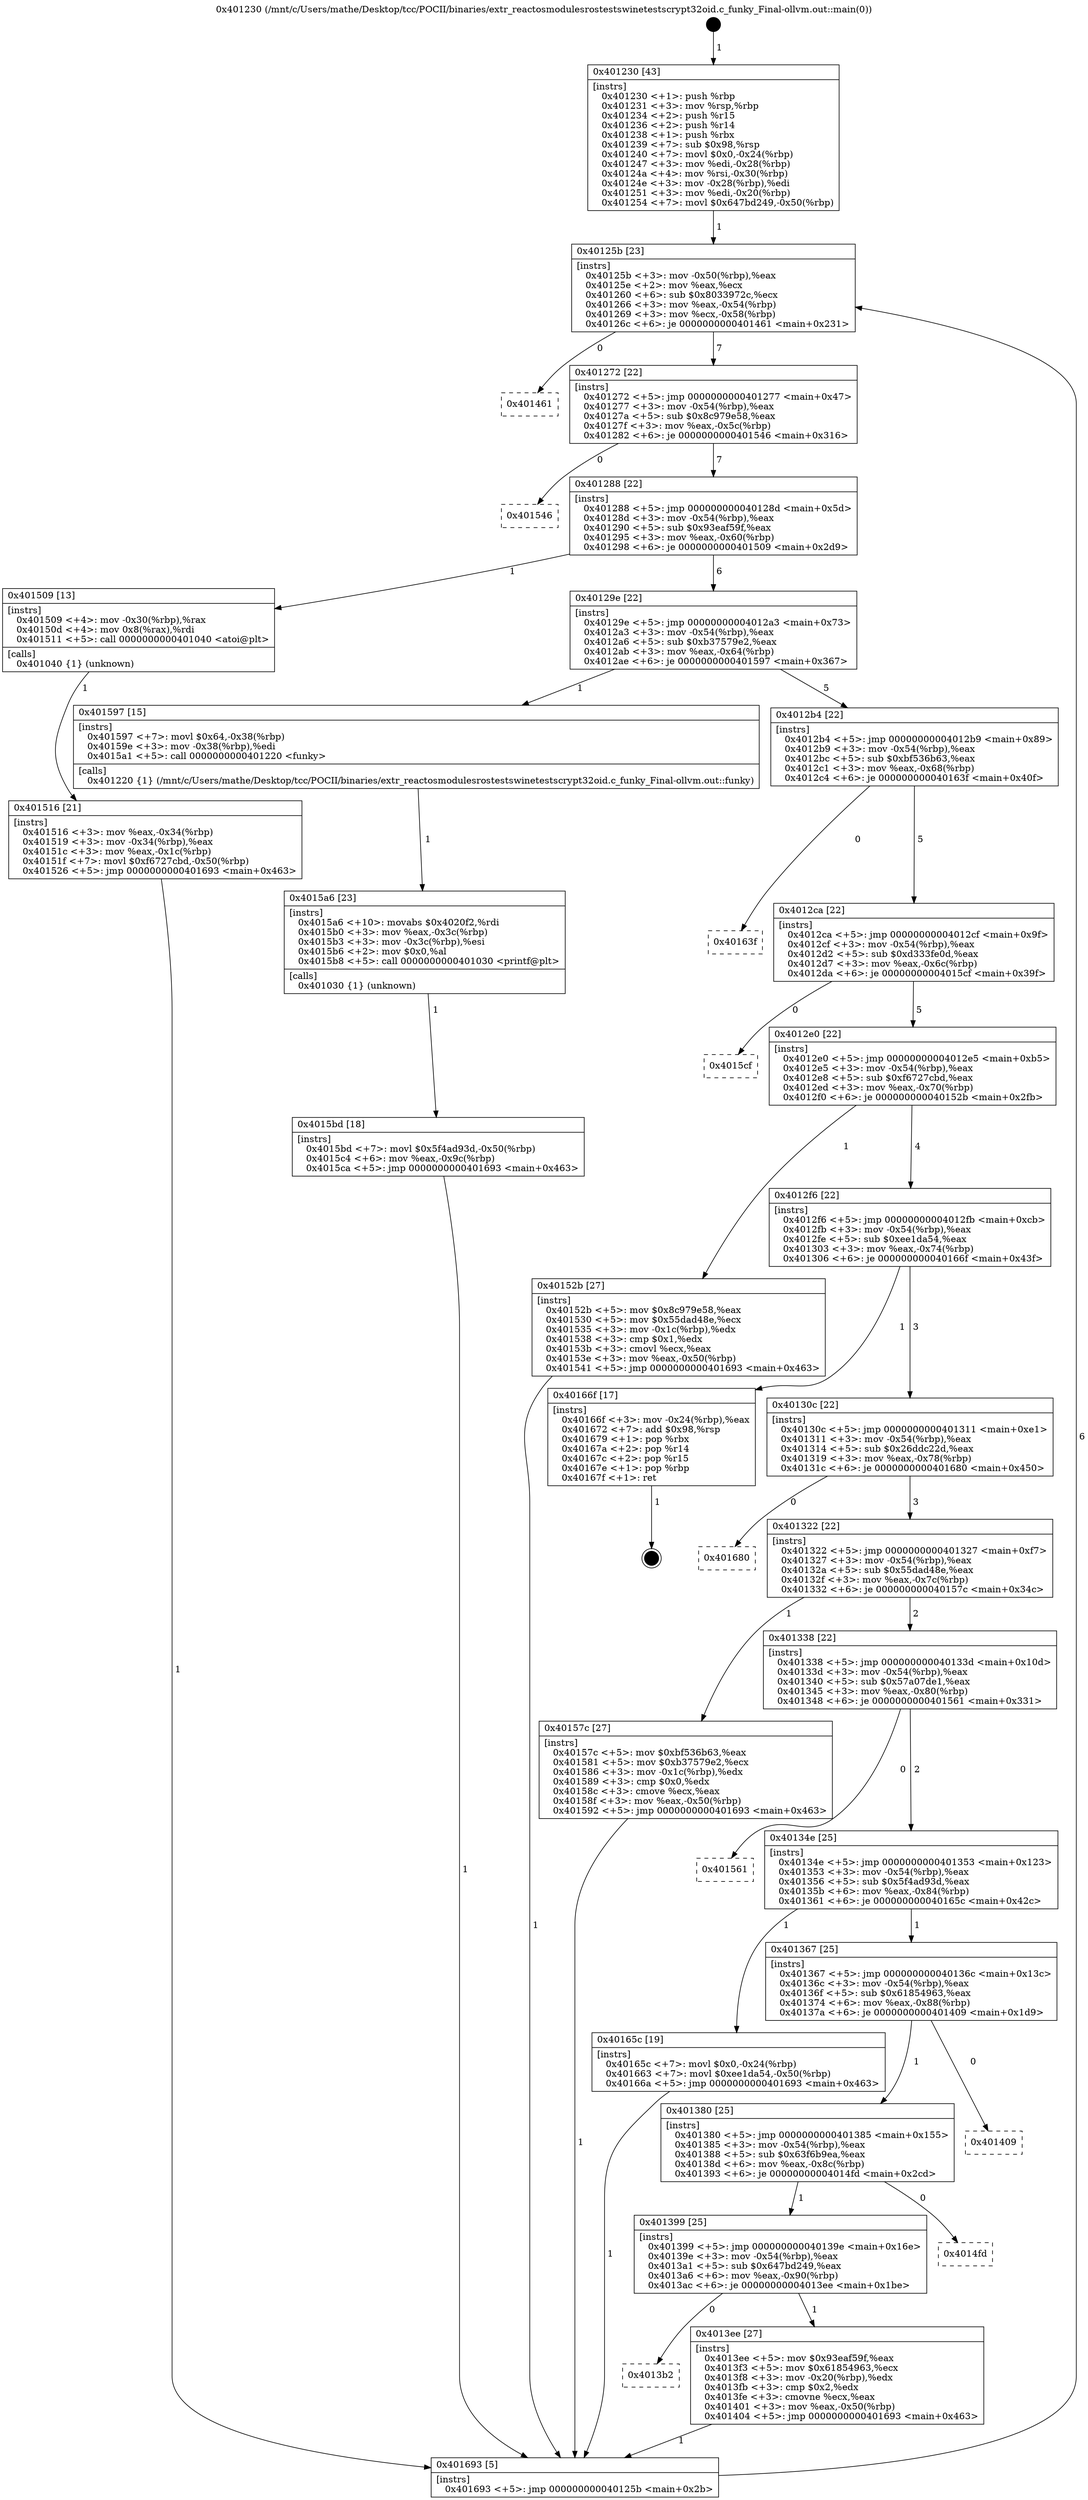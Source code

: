 digraph "0x401230" {
  label = "0x401230 (/mnt/c/Users/mathe/Desktop/tcc/POCII/binaries/extr_reactosmodulesrostestswinetestscrypt32oid.c_funky_Final-ollvm.out::main(0))"
  labelloc = "t"
  node[shape=record]

  Entry [label="",width=0.3,height=0.3,shape=circle,fillcolor=black,style=filled]
  "0x40125b" [label="{
     0x40125b [23]\l
     | [instrs]\l
     &nbsp;&nbsp;0x40125b \<+3\>: mov -0x50(%rbp),%eax\l
     &nbsp;&nbsp;0x40125e \<+2\>: mov %eax,%ecx\l
     &nbsp;&nbsp;0x401260 \<+6\>: sub $0x8033972c,%ecx\l
     &nbsp;&nbsp;0x401266 \<+3\>: mov %eax,-0x54(%rbp)\l
     &nbsp;&nbsp;0x401269 \<+3\>: mov %ecx,-0x58(%rbp)\l
     &nbsp;&nbsp;0x40126c \<+6\>: je 0000000000401461 \<main+0x231\>\l
  }"]
  "0x401461" [label="{
     0x401461\l
  }", style=dashed]
  "0x401272" [label="{
     0x401272 [22]\l
     | [instrs]\l
     &nbsp;&nbsp;0x401272 \<+5\>: jmp 0000000000401277 \<main+0x47\>\l
     &nbsp;&nbsp;0x401277 \<+3\>: mov -0x54(%rbp),%eax\l
     &nbsp;&nbsp;0x40127a \<+5\>: sub $0x8c979e58,%eax\l
     &nbsp;&nbsp;0x40127f \<+3\>: mov %eax,-0x5c(%rbp)\l
     &nbsp;&nbsp;0x401282 \<+6\>: je 0000000000401546 \<main+0x316\>\l
  }"]
  Exit [label="",width=0.3,height=0.3,shape=circle,fillcolor=black,style=filled,peripheries=2]
  "0x401546" [label="{
     0x401546\l
  }", style=dashed]
  "0x401288" [label="{
     0x401288 [22]\l
     | [instrs]\l
     &nbsp;&nbsp;0x401288 \<+5\>: jmp 000000000040128d \<main+0x5d\>\l
     &nbsp;&nbsp;0x40128d \<+3\>: mov -0x54(%rbp),%eax\l
     &nbsp;&nbsp;0x401290 \<+5\>: sub $0x93eaf59f,%eax\l
     &nbsp;&nbsp;0x401295 \<+3\>: mov %eax,-0x60(%rbp)\l
     &nbsp;&nbsp;0x401298 \<+6\>: je 0000000000401509 \<main+0x2d9\>\l
  }"]
  "0x4015bd" [label="{
     0x4015bd [18]\l
     | [instrs]\l
     &nbsp;&nbsp;0x4015bd \<+7\>: movl $0x5f4ad93d,-0x50(%rbp)\l
     &nbsp;&nbsp;0x4015c4 \<+6\>: mov %eax,-0x9c(%rbp)\l
     &nbsp;&nbsp;0x4015ca \<+5\>: jmp 0000000000401693 \<main+0x463\>\l
  }"]
  "0x401509" [label="{
     0x401509 [13]\l
     | [instrs]\l
     &nbsp;&nbsp;0x401509 \<+4\>: mov -0x30(%rbp),%rax\l
     &nbsp;&nbsp;0x40150d \<+4\>: mov 0x8(%rax),%rdi\l
     &nbsp;&nbsp;0x401511 \<+5\>: call 0000000000401040 \<atoi@plt\>\l
     | [calls]\l
     &nbsp;&nbsp;0x401040 \{1\} (unknown)\l
  }"]
  "0x40129e" [label="{
     0x40129e [22]\l
     | [instrs]\l
     &nbsp;&nbsp;0x40129e \<+5\>: jmp 00000000004012a3 \<main+0x73\>\l
     &nbsp;&nbsp;0x4012a3 \<+3\>: mov -0x54(%rbp),%eax\l
     &nbsp;&nbsp;0x4012a6 \<+5\>: sub $0xb37579e2,%eax\l
     &nbsp;&nbsp;0x4012ab \<+3\>: mov %eax,-0x64(%rbp)\l
     &nbsp;&nbsp;0x4012ae \<+6\>: je 0000000000401597 \<main+0x367\>\l
  }"]
  "0x4015a6" [label="{
     0x4015a6 [23]\l
     | [instrs]\l
     &nbsp;&nbsp;0x4015a6 \<+10\>: movabs $0x4020f2,%rdi\l
     &nbsp;&nbsp;0x4015b0 \<+3\>: mov %eax,-0x3c(%rbp)\l
     &nbsp;&nbsp;0x4015b3 \<+3\>: mov -0x3c(%rbp),%esi\l
     &nbsp;&nbsp;0x4015b6 \<+2\>: mov $0x0,%al\l
     &nbsp;&nbsp;0x4015b8 \<+5\>: call 0000000000401030 \<printf@plt\>\l
     | [calls]\l
     &nbsp;&nbsp;0x401030 \{1\} (unknown)\l
  }"]
  "0x401597" [label="{
     0x401597 [15]\l
     | [instrs]\l
     &nbsp;&nbsp;0x401597 \<+7\>: movl $0x64,-0x38(%rbp)\l
     &nbsp;&nbsp;0x40159e \<+3\>: mov -0x38(%rbp),%edi\l
     &nbsp;&nbsp;0x4015a1 \<+5\>: call 0000000000401220 \<funky\>\l
     | [calls]\l
     &nbsp;&nbsp;0x401220 \{1\} (/mnt/c/Users/mathe/Desktop/tcc/POCII/binaries/extr_reactosmodulesrostestswinetestscrypt32oid.c_funky_Final-ollvm.out::funky)\l
  }"]
  "0x4012b4" [label="{
     0x4012b4 [22]\l
     | [instrs]\l
     &nbsp;&nbsp;0x4012b4 \<+5\>: jmp 00000000004012b9 \<main+0x89\>\l
     &nbsp;&nbsp;0x4012b9 \<+3\>: mov -0x54(%rbp),%eax\l
     &nbsp;&nbsp;0x4012bc \<+5\>: sub $0xbf536b63,%eax\l
     &nbsp;&nbsp;0x4012c1 \<+3\>: mov %eax,-0x68(%rbp)\l
     &nbsp;&nbsp;0x4012c4 \<+6\>: je 000000000040163f \<main+0x40f\>\l
  }"]
  "0x401516" [label="{
     0x401516 [21]\l
     | [instrs]\l
     &nbsp;&nbsp;0x401516 \<+3\>: mov %eax,-0x34(%rbp)\l
     &nbsp;&nbsp;0x401519 \<+3\>: mov -0x34(%rbp),%eax\l
     &nbsp;&nbsp;0x40151c \<+3\>: mov %eax,-0x1c(%rbp)\l
     &nbsp;&nbsp;0x40151f \<+7\>: movl $0xf6727cbd,-0x50(%rbp)\l
     &nbsp;&nbsp;0x401526 \<+5\>: jmp 0000000000401693 \<main+0x463\>\l
  }"]
  "0x40163f" [label="{
     0x40163f\l
  }", style=dashed]
  "0x4012ca" [label="{
     0x4012ca [22]\l
     | [instrs]\l
     &nbsp;&nbsp;0x4012ca \<+5\>: jmp 00000000004012cf \<main+0x9f\>\l
     &nbsp;&nbsp;0x4012cf \<+3\>: mov -0x54(%rbp),%eax\l
     &nbsp;&nbsp;0x4012d2 \<+5\>: sub $0xd333fe0d,%eax\l
     &nbsp;&nbsp;0x4012d7 \<+3\>: mov %eax,-0x6c(%rbp)\l
     &nbsp;&nbsp;0x4012da \<+6\>: je 00000000004015cf \<main+0x39f\>\l
  }"]
  "0x401230" [label="{
     0x401230 [43]\l
     | [instrs]\l
     &nbsp;&nbsp;0x401230 \<+1\>: push %rbp\l
     &nbsp;&nbsp;0x401231 \<+3\>: mov %rsp,%rbp\l
     &nbsp;&nbsp;0x401234 \<+2\>: push %r15\l
     &nbsp;&nbsp;0x401236 \<+2\>: push %r14\l
     &nbsp;&nbsp;0x401238 \<+1\>: push %rbx\l
     &nbsp;&nbsp;0x401239 \<+7\>: sub $0x98,%rsp\l
     &nbsp;&nbsp;0x401240 \<+7\>: movl $0x0,-0x24(%rbp)\l
     &nbsp;&nbsp;0x401247 \<+3\>: mov %edi,-0x28(%rbp)\l
     &nbsp;&nbsp;0x40124a \<+4\>: mov %rsi,-0x30(%rbp)\l
     &nbsp;&nbsp;0x40124e \<+3\>: mov -0x28(%rbp),%edi\l
     &nbsp;&nbsp;0x401251 \<+3\>: mov %edi,-0x20(%rbp)\l
     &nbsp;&nbsp;0x401254 \<+7\>: movl $0x647bd249,-0x50(%rbp)\l
  }"]
  "0x4015cf" [label="{
     0x4015cf\l
  }", style=dashed]
  "0x4012e0" [label="{
     0x4012e0 [22]\l
     | [instrs]\l
     &nbsp;&nbsp;0x4012e0 \<+5\>: jmp 00000000004012e5 \<main+0xb5\>\l
     &nbsp;&nbsp;0x4012e5 \<+3\>: mov -0x54(%rbp),%eax\l
     &nbsp;&nbsp;0x4012e8 \<+5\>: sub $0xf6727cbd,%eax\l
     &nbsp;&nbsp;0x4012ed \<+3\>: mov %eax,-0x70(%rbp)\l
     &nbsp;&nbsp;0x4012f0 \<+6\>: je 000000000040152b \<main+0x2fb\>\l
  }"]
  "0x401693" [label="{
     0x401693 [5]\l
     | [instrs]\l
     &nbsp;&nbsp;0x401693 \<+5\>: jmp 000000000040125b \<main+0x2b\>\l
  }"]
  "0x40152b" [label="{
     0x40152b [27]\l
     | [instrs]\l
     &nbsp;&nbsp;0x40152b \<+5\>: mov $0x8c979e58,%eax\l
     &nbsp;&nbsp;0x401530 \<+5\>: mov $0x55dad48e,%ecx\l
     &nbsp;&nbsp;0x401535 \<+3\>: mov -0x1c(%rbp),%edx\l
     &nbsp;&nbsp;0x401538 \<+3\>: cmp $0x1,%edx\l
     &nbsp;&nbsp;0x40153b \<+3\>: cmovl %ecx,%eax\l
     &nbsp;&nbsp;0x40153e \<+3\>: mov %eax,-0x50(%rbp)\l
     &nbsp;&nbsp;0x401541 \<+5\>: jmp 0000000000401693 \<main+0x463\>\l
  }"]
  "0x4012f6" [label="{
     0x4012f6 [22]\l
     | [instrs]\l
     &nbsp;&nbsp;0x4012f6 \<+5\>: jmp 00000000004012fb \<main+0xcb\>\l
     &nbsp;&nbsp;0x4012fb \<+3\>: mov -0x54(%rbp),%eax\l
     &nbsp;&nbsp;0x4012fe \<+5\>: sub $0xee1da54,%eax\l
     &nbsp;&nbsp;0x401303 \<+3\>: mov %eax,-0x74(%rbp)\l
     &nbsp;&nbsp;0x401306 \<+6\>: je 000000000040166f \<main+0x43f\>\l
  }"]
  "0x4013b2" [label="{
     0x4013b2\l
  }", style=dashed]
  "0x40166f" [label="{
     0x40166f [17]\l
     | [instrs]\l
     &nbsp;&nbsp;0x40166f \<+3\>: mov -0x24(%rbp),%eax\l
     &nbsp;&nbsp;0x401672 \<+7\>: add $0x98,%rsp\l
     &nbsp;&nbsp;0x401679 \<+1\>: pop %rbx\l
     &nbsp;&nbsp;0x40167a \<+2\>: pop %r14\l
     &nbsp;&nbsp;0x40167c \<+2\>: pop %r15\l
     &nbsp;&nbsp;0x40167e \<+1\>: pop %rbp\l
     &nbsp;&nbsp;0x40167f \<+1\>: ret\l
  }"]
  "0x40130c" [label="{
     0x40130c [22]\l
     | [instrs]\l
     &nbsp;&nbsp;0x40130c \<+5\>: jmp 0000000000401311 \<main+0xe1\>\l
     &nbsp;&nbsp;0x401311 \<+3\>: mov -0x54(%rbp),%eax\l
     &nbsp;&nbsp;0x401314 \<+5\>: sub $0x26ddc22d,%eax\l
     &nbsp;&nbsp;0x401319 \<+3\>: mov %eax,-0x78(%rbp)\l
     &nbsp;&nbsp;0x40131c \<+6\>: je 0000000000401680 \<main+0x450\>\l
  }"]
  "0x4013ee" [label="{
     0x4013ee [27]\l
     | [instrs]\l
     &nbsp;&nbsp;0x4013ee \<+5\>: mov $0x93eaf59f,%eax\l
     &nbsp;&nbsp;0x4013f3 \<+5\>: mov $0x61854963,%ecx\l
     &nbsp;&nbsp;0x4013f8 \<+3\>: mov -0x20(%rbp),%edx\l
     &nbsp;&nbsp;0x4013fb \<+3\>: cmp $0x2,%edx\l
     &nbsp;&nbsp;0x4013fe \<+3\>: cmovne %ecx,%eax\l
     &nbsp;&nbsp;0x401401 \<+3\>: mov %eax,-0x50(%rbp)\l
     &nbsp;&nbsp;0x401404 \<+5\>: jmp 0000000000401693 \<main+0x463\>\l
  }"]
  "0x401680" [label="{
     0x401680\l
  }", style=dashed]
  "0x401322" [label="{
     0x401322 [22]\l
     | [instrs]\l
     &nbsp;&nbsp;0x401322 \<+5\>: jmp 0000000000401327 \<main+0xf7\>\l
     &nbsp;&nbsp;0x401327 \<+3\>: mov -0x54(%rbp),%eax\l
     &nbsp;&nbsp;0x40132a \<+5\>: sub $0x55dad48e,%eax\l
     &nbsp;&nbsp;0x40132f \<+3\>: mov %eax,-0x7c(%rbp)\l
     &nbsp;&nbsp;0x401332 \<+6\>: je 000000000040157c \<main+0x34c\>\l
  }"]
  "0x401399" [label="{
     0x401399 [25]\l
     | [instrs]\l
     &nbsp;&nbsp;0x401399 \<+5\>: jmp 000000000040139e \<main+0x16e\>\l
     &nbsp;&nbsp;0x40139e \<+3\>: mov -0x54(%rbp),%eax\l
     &nbsp;&nbsp;0x4013a1 \<+5\>: sub $0x647bd249,%eax\l
     &nbsp;&nbsp;0x4013a6 \<+6\>: mov %eax,-0x90(%rbp)\l
     &nbsp;&nbsp;0x4013ac \<+6\>: je 00000000004013ee \<main+0x1be\>\l
  }"]
  "0x40157c" [label="{
     0x40157c [27]\l
     | [instrs]\l
     &nbsp;&nbsp;0x40157c \<+5\>: mov $0xbf536b63,%eax\l
     &nbsp;&nbsp;0x401581 \<+5\>: mov $0xb37579e2,%ecx\l
     &nbsp;&nbsp;0x401586 \<+3\>: mov -0x1c(%rbp),%edx\l
     &nbsp;&nbsp;0x401589 \<+3\>: cmp $0x0,%edx\l
     &nbsp;&nbsp;0x40158c \<+3\>: cmove %ecx,%eax\l
     &nbsp;&nbsp;0x40158f \<+3\>: mov %eax,-0x50(%rbp)\l
     &nbsp;&nbsp;0x401592 \<+5\>: jmp 0000000000401693 \<main+0x463\>\l
  }"]
  "0x401338" [label="{
     0x401338 [22]\l
     | [instrs]\l
     &nbsp;&nbsp;0x401338 \<+5\>: jmp 000000000040133d \<main+0x10d\>\l
     &nbsp;&nbsp;0x40133d \<+3\>: mov -0x54(%rbp),%eax\l
     &nbsp;&nbsp;0x401340 \<+5\>: sub $0x57a07de1,%eax\l
     &nbsp;&nbsp;0x401345 \<+3\>: mov %eax,-0x80(%rbp)\l
     &nbsp;&nbsp;0x401348 \<+6\>: je 0000000000401561 \<main+0x331\>\l
  }"]
  "0x4014fd" [label="{
     0x4014fd\l
  }", style=dashed]
  "0x401561" [label="{
     0x401561\l
  }", style=dashed]
  "0x40134e" [label="{
     0x40134e [25]\l
     | [instrs]\l
     &nbsp;&nbsp;0x40134e \<+5\>: jmp 0000000000401353 \<main+0x123\>\l
     &nbsp;&nbsp;0x401353 \<+3\>: mov -0x54(%rbp),%eax\l
     &nbsp;&nbsp;0x401356 \<+5\>: sub $0x5f4ad93d,%eax\l
     &nbsp;&nbsp;0x40135b \<+6\>: mov %eax,-0x84(%rbp)\l
     &nbsp;&nbsp;0x401361 \<+6\>: je 000000000040165c \<main+0x42c\>\l
  }"]
  "0x401380" [label="{
     0x401380 [25]\l
     | [instrs]\l
     &nbsp;&nbsp;0x401380 \<+5\>: jmp 0000000000401385 \<main+0x155\>\l
     &nbsp;&nbsp;0x401385 \<+3\>: mov -0x54(%rbp),%eax\l
     &nbsp;&nbsp;0x401388 \<+5\>: sub $0x63f6b9ea,%eax\l
     &nbsp;&nbsp;0x40138d \<+6\>: mov %eax,-0x8c(%rbp)\l
     &nbsp;&nbsp;0x401393 \<+6\>: je 00000000004014fd \<main+0x2cd\>\l
  }"]
  "0x40165c" [label="{
     0x40165c [19]\l
     | [instrs]\l
     &nbsp;&nbsp;0x40165c \<+7\>: movl $0x0,-0x24(%rbp)\l
     &nbsp;&nbsp;0x401663 \<+7\>: movl $0xee1da54,-0x50(%rbp)\l
     &nbsp;&nbsp;0x40166a \<+5\>: jmp 0000000000401693 \<main+0x463\>\l
  }"]
  "0x401367" [label="{
     0x401367 [25]\l
     | [instrs]\l
     &nbsp;&nbsp;0x401367 \<+5\>: jmp 000000000040136c \<main+0x13c\>\l
     &nbsp;&nbsp;0x40136c \<+3\>: mov -0x54(%rbp),%eax\l
     &nbsp;&nbsp;0x40136f \<+5\>: sub $0x61854963,%eax\l
     &nbsp;&nbsp;0x401374 \<+6\>: mov %eax,-0x88(%rbp)\l
     &nbsp;&nbsp;0x40137a \<+6\>: je 0000000000401409 \<main+0x1d9\>\l
  }"]
  "0x401409" [label="{
     0x401409\l
  }", style=dashed]
  Entry -> "0x401230" [label=" 1"]
  "0x40125b" -> "0x401461" [label=" 0"]
  "0x40125b" -> "0x401272" [label=" 7"]
  "0x40166f" -> Exit [label=" 1"]
  "0x401272" -> "0x401546" [label=" 0"]
  "0x401272" -> "0x401288" [label=" 7"]
  "0x40165c" -> "0x401693" [label=" 1"]
  "0x401288" -> "0x401509" [label=" 1"]
  "0x401288" -> "0x40129e" [label=" 6"]
  "0x4015bd" -> "0x401693" [label=" 1"]
  "0x40129e" -> "0x401597" [label=" 1"]
  "0x40129e" -> "0x4012b4" [label=" 5"]
  "0x4015a6" -> "0x4015bd" [label=" 1"]
  "0x4012b4" -> "0x40163f" [label=" 0"]
  "0x4012b4" -> "0x4012ca" [label=" 5"]
  "0x401597" -> "0x4015a6" [label=" 1"]
  "0x4012ca" -> "0x4015cf" [label=" 0"]
  "0x4012ca" -> "0x4012e0" [label=" 5"]
  "0x40157c" -> "0x401693" [label=" 1"]
  "0x4012e0" -> "0x40152b" [label=" 1"]
  "0x4012e0" -> "0x4012f6" [label=" 4"]
  "0x40152b" -> "0x401693" [label=" 1"]
  "0x4012f6" -> "0x40166f" [label=" 1"]
  "0x4012f6" -> "0x40130c" [label=" 3"]
  "0x401516" -> "0x401693" [label=" 1"]
  "0x40130c" -> "0x401680" [label=" 0"]
  "0x40130c" -> "0x401322" [label=" 3"]
  "0x401509" -> "0x401516" [label=" 1"]
  "0x401322" -> "0x40157c" [label=" 1"]
  "0x401322" -> "0x401338" [label=" 2"]
  "0x401230" -> "0x40125b" [label=" 1"]
  "0x401338" -> "0x401561" [label=" 0"]
  "0x401338" -> "0x40134e" [label=" 2"]
  "0x4013ee" -> "0x401693" [label=" 1"]
  "0x40134e" -> "0x40165c" [label=" 1"]
  "0x40134e" -> "0x401367" [label=" 1"]
  "0x401399" -> "0x4013ee" [label=" 1"]
  "0x401367" -> "0x401409" [label=" 0"]
  "0x401367" -> "0x401380" [label=" 1"]
  "0x401399" -> "0x4013b2" [label=" 0"]
  "0x401380" -> "0x4014fd" [label=" 0"]
  "0x401380" -> "0x401399" [label=" 1"]
  "0x401693" -> "0x40125b" [label=" 6"]
}

